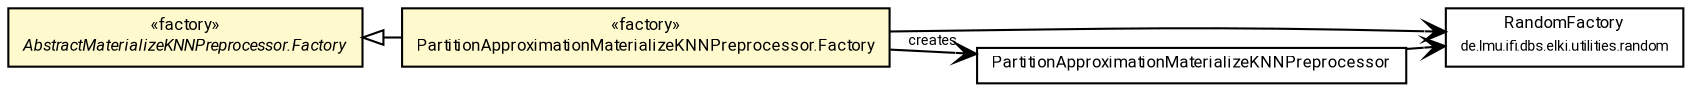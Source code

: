 #!/usr/local/bin/dot
#
# Class diagram 
# Generated by UMLGraph version R5_7_2-60-g0e99a6 (http://www.spinellis.gr/umlgraph/)
#

digraph G {
	graph [fontnames="svg"]
	edge [fontname="Roboto",fontsize=7,labelfontname="Roboto",labelfontsize=7,color="black"];
	node [fontname="Roboto",fontcolor="black",fontsize=8,shape=plaintext,margin=0,width=0,height=0];
	nodesep=0.15;
	ranksep=0.25;
	rankdir=LR;
	// de.lmu.ifi.dbs.elki.utilities.random.RandomFactory
	c8128781 [label=<<table title="de.lmu.ifi.dbs.elki.utilities.random.RandomFactory" border="0" cellborder="1" cellspacing="0" cellpadding="2" href="../../../utilities/random/RandomFactory.html" target="_parent">
		<tr><td><table border="0" cellspacing="0" cellpadding="1">
		<tr><td align="center" balign="center"> <font face="Roboto">RandomFactory</font> </td></tr>
		<tr><td align="center" balign="center"> <font face="Roboto" point-size="7.0">de.lmu.ifi.dbs.elki.utilities.random</font> </td></tr>
		</table></td></tr>
		</table>>, URL="../../../utilities/random/RandomFactory.html"];
	// de.lmu.ifi.dbs.elki.index.preprocessed.knn.PartitionApproximationMaterializeKNNPreprocessor<O>
	c8129286 [label=<<table title="de.lmu.ifi.dbs.elki.index.preprocessed.knn.PartitionApproximationMaterializeKNNPreprocessor" border="0" cellborder="1" cellspacing="0" cellpadding="2" href="PartitionApproximationMaterializeKNNPreprocessor.html" target="_parent">
		<tr><td><table border="0" cellspacing="0" cellpadding="1">
		<tr><td align="center" balign="center"> <font face="Roboto">PartitionApproximationMaterializeKNNPreprocessor</font> </td></tr>
		</table></td></tr>
		</table>>, URL="PartitionApproximationMaterializeKNNPreprocessor.html"];
	// de.lmu.ifi.dbs.elki.index.preprocessed.knn.PartitionApproximationMaterializeKNNPreprocessor.Factory<O>
	c8129287 [label=<<table title="de.lmu.ifi.dbs.elki.index.preprocessed.knn.PartitionApproximationMaterializeKNNPreprocessor.Factory" border="0" cellborder="1" cellspacing="0" cellpadding="2" bgcolor="lemonChiffon" href="PartitionApproximationMaterializeKNNPreprocessor.Factory.html" target="_parent">
		<tr><td><table border="0" cellspacing="0" cellpadding="1">
		<tr><td align="center" balign="center"> &#171;factory&#187; </td></tr>
		<tr><td align="center" balign="center"> <font face="Roboto">PartitionApproximationMaterializeKNNPreprocessor.Factory</font> </td></tr>
		</table></td></tr>
		</table>>, URL="PartitionApproximationMaterializeKNNPreprocessor.Factory.html"];
	// de.lmu.ifi.dbs.elki.index.preprocessed.knn.AbstractMaterializeKNNPreprocessor.Factory<O>
	c8129308 [label=<<table title="de.lmu.ifi.dbs.elki.index.preprocessed.knn.AbstractMaterializeKNNPreprocessor.Factory" border="0" cellborder="1" cellspacing="0" cellpadding="2" bgcolor="LemonChiffon" href="AbstractMaterializeKNNPreprocessor.Factory.html" target="_parent">
		<tr><td><table border="0" cellspacing="0" cellpadding="1">
		<tr><td align="center" balign="center"> &#171;factory&#187; </td></tr>
		<tr><td align="center" balign="center"> <font face="Roboto"><i>AbstractMaterializeKNNPreprocessor.Factory</i></font> </td></tr>
		</table></td></tr>
		</table>>, URL="AbstractMaterializeKNNPreprocessor.Factory.html"];
	// de.lmu.ifi.dbs.elki.index.preprocessed.knn.PartitionApproximationMaterializeKNNPreprocessor.Factory<O> extends de.lmu.ifi.dbs.elki.index.preprocessed.knn.AbstractMaterializeKNNPreprocessor.Factory<O>
	c8129308 -> c8129287 [arrowtail=empty,dir=back,weight=10];
	// de.lmu.ifi.dbs.elki.index.preprocessed.knn.PartitionApproximationMaterializeKNNPreprocessor.Factory<O> navassoc de.lmu.ifi.dbs.elki.index.preprocessed.knn.PartitionApproximationMaterializeKNNPreprocessor<O>
	c8129287 -> c8129286 [arrowhead=open,weight=1,label="creates"];
	// de.lmu.ifi.dbs.elki.index.preprocessed.knn.PartitionApproximationMaterializeKNNPreprocessor<O> navassoc de.lmu.ifi.dbs.elki.utilities.random.RandomFactory
	c8129286 -> c8128781 [arrowhead=open,weight=1];
	// de.lmu.ifi.dbs.elki.index.preprocessed.knn.PartitionApproximationMaterializeKNNPreprocessor.Factory<O> navassoc de.lmu.ifi.dbs.elki.utilities.random.RandomFactory
	c8129287 -> c8128781 [arrowhead=open,weight=1];
}

